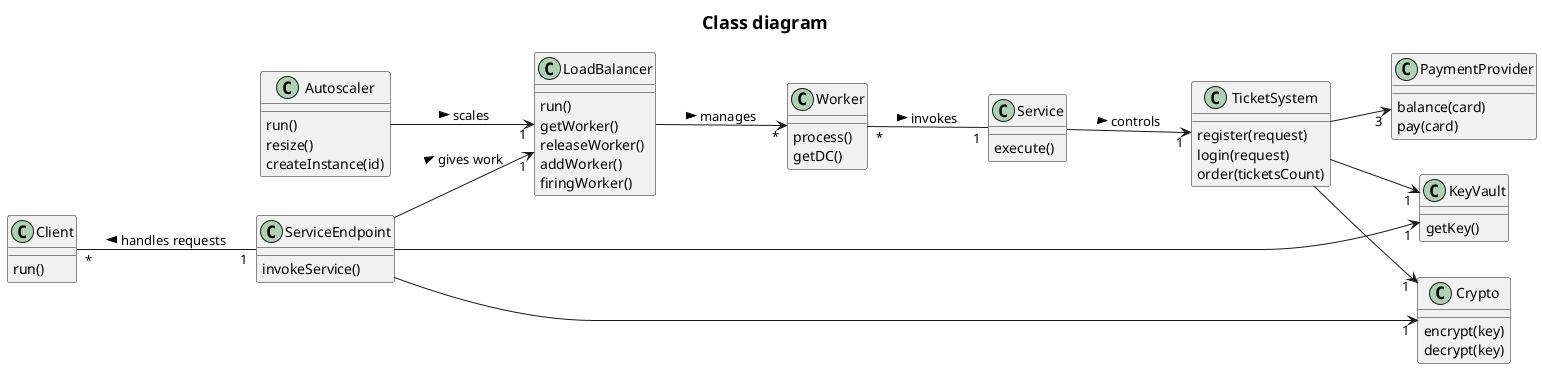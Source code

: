 @startuml "Class diagram"
title = Class diagram

left to right direction

together {
    class TicketSystem {
        register(request)
        login(request)
        order(ticketsCount)
    }

    class KeyVault {
        getKey()
    }

    class Crypto {
        encrypt(key)
        decrypt(key)
    }

    class PaymentProvider {
        balance(card)
        pay(card)
    }
}

class Service {
    execute()
}

class Worker {
    process()
    getDC()
}
class Client {
    run()
}

class ServiceEndpoint {
    invokeService()
}


class LoadBalancer {
    run()
    getWorker()
    releaseWorker()
    addWorker()
    firingWorker()
}

class Autoscaler {
    run()
    resize()
    createInstance(id)
}

Service --> "1" TicketSystem: controls >
TicketSystem --> "3" PaymentProvider
ServiceEndpoint --> "1" KeyVault
ServiceEndpoint --> "1" Crypto
Worker "*" -- "1" Service : invokes >
Autoscaler --> "1" LoadBalancer : scales >
TicketSystem --> "1" KeyVault
TicketSystem --> "1" Crypto
LoadBalancer --> "*" Worker : manages >
ServiceEndpoint --> "1" LoadBalancer: gives work >
Client "*" -- "1" ServiceEndpoint: < handles requests

@enduml